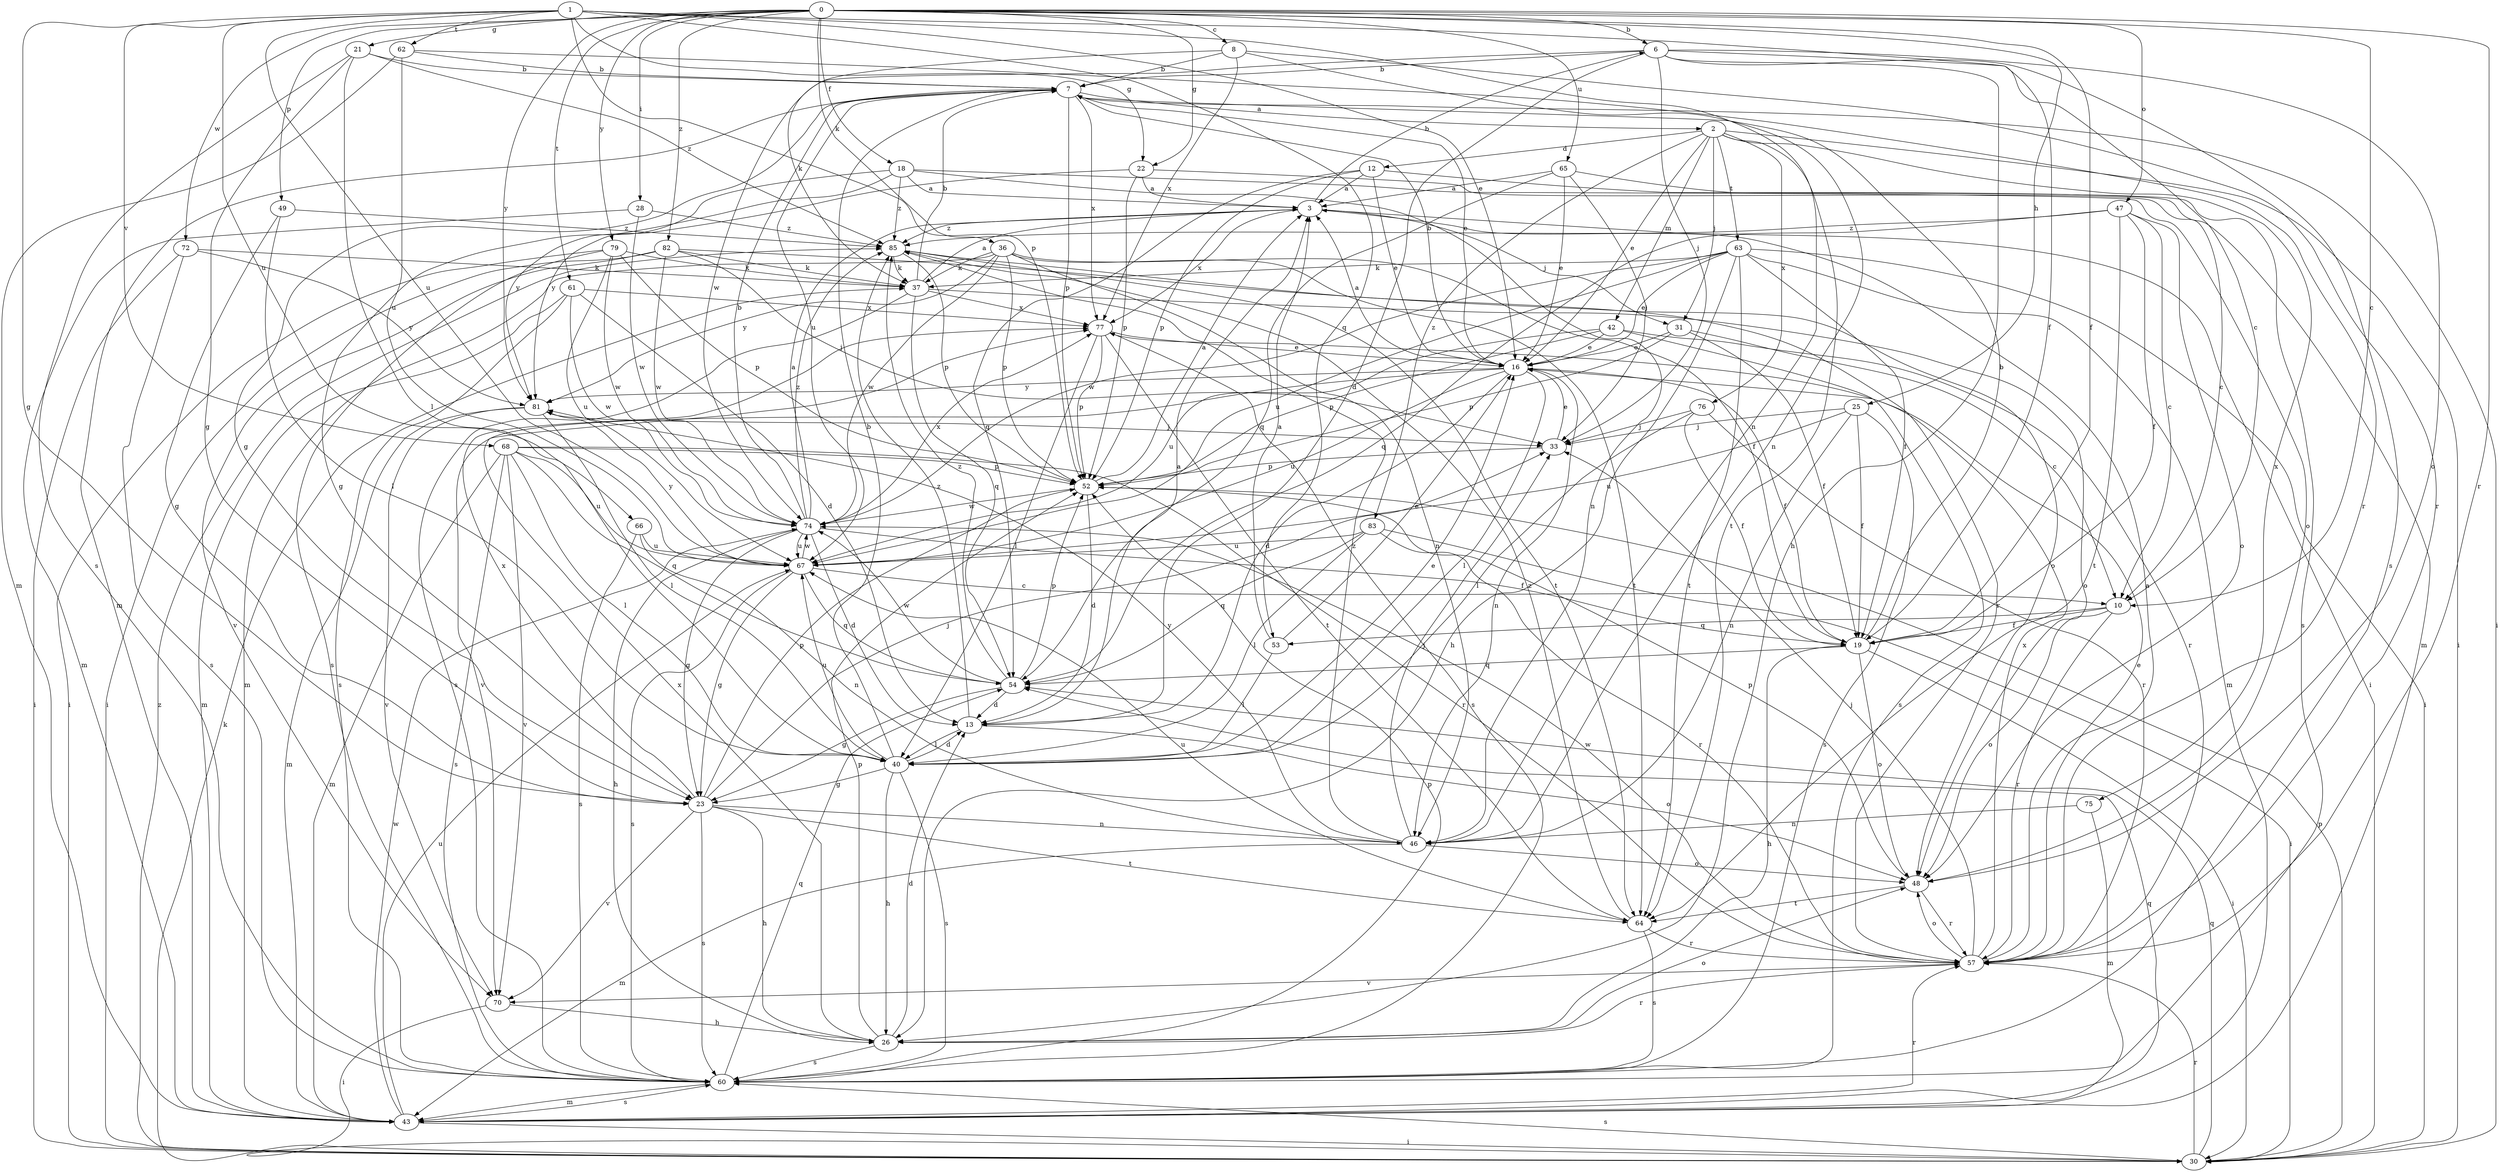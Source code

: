 strict digraph  {
0;
1;
2;
3;
6;
7;
8;
10;
12;
13;
16;
18;
19;
21;
22;
23;
25;
26;
28;
30;
31;
33;
36;
37;
40;
42;
43;
46;
47;
48;
49;
52;
53;
54;
57;
60;
61;
62;
63;
64;
65;
66;
67;
68;
70;
72;
74;
75;
76;
77;
79;
81;
82;
83;
85;
0 -> 6  [label=b];
0 -> 8  [label=c];
0 -> 10  [label=c];
0 -> 18  [label=f];
0 -> 19  [label=f];
0 -> 21  [label=g];
0 -> 22  [label=g];
0 -> 25  [label=h];
0 -> 28  [label=i];
0 -> 36  [label=k];
0 -> 47  [label=o];
0 -> 49  [label=p];
0 -> 57  [label=r];
0 -> 61  [label=t];
0 -> 65  [label=u];
0 -> 72  [label=w];
0 -> 79  [label=y];
0 -> 81  [label=y];
0 -> 82  [label=z];
1 -> 16  [label=e];
1 -> 19  [label=f];
1 -> 22  [label=g];
1 -> 23  [label=g];
1 -> 46  [label=n];
1 -> 52  [label=p];
1 -> 53  [label=q];
1 -> 62  [label=t];
1 -> 66  [label=u];
1 -> 67  [label=u];
1 -> 68  [label=v];
2 -> 12  [label=d];
2 -> 16  [label=e];
2 -> 30  [label=i];
2 -> 31  [label=j];
2 -> 42  [label=m];
2 -> 63  [label=t];
2 -> 64  [label=t];
2 -> 75  [label=x];
2 -> 76  [label=x];
2 -> 83  [label=z];
3 -> 6  [label=b];
3 -> 30  [label=i];
3 -> 31  [label=j];
3 -> 77  [label=x];
3 -> 85  [label=z];
6 -> 7  [label=b];
6 -> 10  [label=c];
6 -> 13  [label=d];
6 -> 26  [label=h];
6 -> 33  [label=j];
6 -> 48  [label=o];
6 -> 60  [label=s];
6 -> 74  [label=w];
7 -> 2  [label=a];
7 -> 16  [label=e];
7 -> 23  [label=g];
7 -> 30  [label=i];
7 -> 43  [label=m];
7 -> 52  [label=p];
7 -> 67  [label=u];
7 -> 77  [label=x];
8 -> 7  [label=b];
8 -> 37  [label=k];
8 -> 46  [label=n];
8 -> 57  [label=r];
8 -> 77  [label=x];
10 -> 19  [label=f];
10 -> 48  [label=o];
10 -> 53  [label=q];
10 -> 57  [label=r];
12 -> 3  [label=a];
12 -> 16  [label=e];
12 -> 43  [label=m];
12 -> 52  [label=p];
12 -> 54  [label=q];
13 -> 3  [label=a];
13 -> 40  [label=l];
13 -> 48  [label=o];
13 -> 85  [label=z];
16 -> 3  [label=a];
16 -> 7  [label=b];
16 -> 13  [label=d];
16 -> 19  [label=f];
16 -> 40  [label=l];
16 -> 46  [label=n];
16 -> 67  [label=u];
16 -> 70  [label=v];
16 -> 81  [label=y];
18 -> 3  [label=a];
18 -> 23  [label=g];
18 -> 46  [label=n];
18 -> 48  [label=o];
18 -> 81  [label=y];
18 -> 85  [label=z];
19 -> 7  [label=b];
19 -> 26  [label=h];
19 -> 30  [label=i];
19 -> 48  [label=o];
19 -> 54  [label=q];
21 -> 7  [label=b];
21 -> 23  [label=g];
21 -> 40  [label=l];
21 -> 60  [label=s];
21 -> 85  [label=z];
22 -> 3  [label=a];
22 -> 10  [label=c];
22 -> 52  [label=p];
22 -> 81  [label=y];
23 -> 26  [label=h];
23 -> 33  [label=j];
23 -> 46  [label=n];
23 -> 52  [label=p];
23 -> 60  [label=s];
23 -> 64  [label=t];
23 -> 70  [label=v];
23 -> 77  [label=x];
25 -> 19  [label=f];
25 -> 33  [label=j];
25 -> 46  [label=n];
25 -> 60  [label=s];
25 -> 67  [label=u];
26 -> 13  [label=d];
26 -> 48  [label=o];
26 -> 52  [label=p];
26 -> 57  [label=r];
26 -> 60  [label=s];
26 -> 77  [label=x];
28 -> 43  [label=m];
28 -> 74  [label=w];
28 -> 85  [label=z];
30 -> 37  [label=k];
30 -> 52  [label=p];
30 -> 54  [label=q];
30 -> 57  [label=r];
30 -> 60  [label=s];
30 -> 85  [label=z];
31 -> 10  [label=c];
31 -> 16  [label=e];
31 -> 19  [label=f];
31 -> 52  [label=p];
33 -> 16  [label=e];
33 -> 52  [label=p];
36 -> 19  [label=f];
36 -> 37  [label=k];
36 -> 43  [label=m];
36 -> 46  [label=n];
36 -> 52  [label=p];
36 -> 64  [label=t];
36 -> 74  [label=w];
36 -> 81  [label=y];
37 -> 3  [label=a];
37 -> 7  [label=b];
37 -> 48  [label=o];
37 -> 54  [label=q];
37 -> 60  [label=s];
37 -> 77  [label=x];
40 -> 7  [label=b];
40 -> 13  [label=d];
40 -> 16  [label=e];
40 -> 23  [label=g];
40 -> 26  [label=h];
40 -> 60  [label=s];
40 -> 67  [label=u];
42 -> 16  [label=e];
42 -> 52  [label=p];
42 -> 57  [label=r];
42 -> 60  [label=s];
42 -> 67  [label=u];
43 -> 30  [label=i];
43 -> 54  [label=q];
43 -> 57  [label=r];
43 -> 60  [label=s];
43 -> 67  [label=u];
43 -> 74  [label=w];
46 -> 33  [label=j];
46 -> 43  [label=m];
46 -> 48  [label=o];
46 -> 81  [label=y];
46 -> 85  [label=z];
47 -> 10  [label=c];
47 -> 19  [label=f];
47 -> 48  [label=o];
47 -> 54  [label=q];
47 -> 64  [label=t];
47 -> 85  [label=z];
48 -> 52  [label=p];
48 -> 57  [label=r];
48 -> 64  [label=t];
49 -> 23  [label=g];
49 -> 40  [label=l];
49 -> 85  [label=z];
52 -> 3  [label=a];
52 -> 13  [label=d];
52 -> 74  [label=w];
53 -> 3  [label=a];
53 -> 16  [label=e];
53 -> 40  [label=l];
54 -> 13  [label=d];
54 -> 23  [label=g];
54 -> 52  [label=p];
54 -> 74  [label=w];
54 -> 85  [label=z];
57 -> 3  [label=a];
57 -> 16  [label=e];
57 -> 33  [label=j];
57 -> 48  [label=o];
57 -> 70  [label=v];
57 -> 74  [label=w];
57 -> 77  [label=x];
60 -> 43  [label=m];
60 -> 52  [label=p];
60 -> 54  [label=q];
61 -> 13  [label=d];
61 -> 43  [label=m];
61 -> 60  [label=s];
61 -> 74  [label=w];
61 -> 77  [label=x];
62 -> 7  [label=b];
62 -> 43  [label=m];
62 -> 57  [label=r];
62 -> 67  [label=u];
63 -> 16  [label=e];
63 -> 19  [label=f];
63 -> 26  [label=h];
63 -> 30  [label=i];
63 -> 37  [label=k];
63 -> 43  [label=m];
63 -> 64  [label=t];
63 -> 67  [label=u];
63 -> 74  [label=w];
64 -> 57  [label=r];
64 -> 60  [label=s];
64 -> 67  [label=u];
64 -> 85  [label=z];
65 -> 3  [label=a];
65 -> 16  [label=e];
65 -> 33  [label=j];
65 -> 54  [label=q];
65 -> 60  [label=s];
66 -> 46  [label=n];
66 -> 60  [label=s];
66 -> 67  [label=u];
67 -> 10  [label=c];
67 -> 23  [label=g];
67 -> 54  [label=q];
67 -> 60  [label=s];
67 -> 74  [label=w];
67 -> 81  [label=y];
68 -> 40  [label=l];
68 -> 43  [label=m];
68 -> 52  [label=p];
68 -> 54  [label=q];
68 -> 57  [label=r];
68 -> 60  [label=s];
68 -> 67  [label=u];
68 -> 70  [label=v];
70 -> 26  [label=h];
70 -> 30  [label=i];
72 -> 30  [label=i];
72 -> 37  [label=k];
72 -> 60  [label=s];
72 -> 81  [label=y];
74 -> 3  [label=a];
74 -> 7  [label=b];
74 -> 13  [label=d];
74 -> 19  [label=f];
74 -> 23  [label=g];
74 -> 26  [label=h];
74 -> 67  [label=u];
74 -> 77  [label=x];
74 -> 85  [label=z];
75 -> 43  [label=m];
75 -> 46  [label=n];
76 -> 19  [label=f];
76 -> 33  [label=j];
76 -> 40  [label=l];
76 -> 57  [label=r];
77 -> 16  [label=e];
77 -> 40  [label=l];
77 -> 52  [label=p];
77 -> 60  [label=s];
77 -> 64  [label=t];
79 -> 30  [label=i];
79 -> 37  [label=k];
79 -> 52  [label=p];
79 -> 60  [label=s];
79 -> 67  [label=u];
79 -> 74  [label=w];
81 -> 33  [label=j];
81 -> 40  [label=l];
81 -> 43  [label=m];
81 -> 70  [label=v];
82 -> 30  [label=i];
82 -> 33  [label=j];
82 -> 37  [label=k];
82 -> 48  [label=o];
82 -> 70  [label=v];
82 -> 74  [label=w];
83 -> 30  [label=i];
83 -> 40  [label=l];
83 -> 54  [label=q];
83 -> 57  [label=r];
83 -> 67  [label=u];
85 -> 37  [label=k];
85 -> 52  [label=p];
85 -> 57  [label=r];
85 -> 64  [label=t];
}
